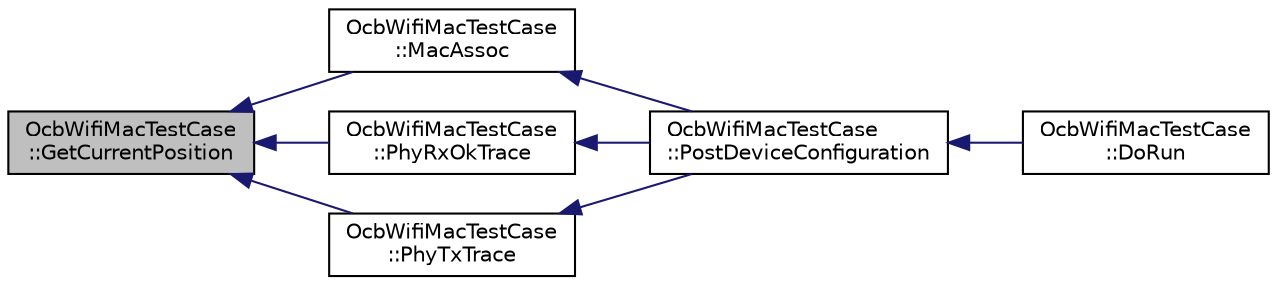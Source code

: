 digraph "OcbWifiMacTestCase::GetCurrentPosition"
{
  edge [fontname="Helvetica",fontsize="10",labelfontname="Helvetica",labelfontsize="10"];
  node [fontname="Helvetica",fontsize="10",shape=record];
  rankdir="LR";
  Node1 [label="OcbWifiMacTestCase\l::GetCurrentPosition",height=0.2,width=0.4,color="black", fillcolor="grey75", style="filled", fontcolor="black"];
  Node1 -> Node2 [dir="back",color="midnightblue",fontsize="10",style="solid"];
  Node2 [label="OcbWifiMacTestCase\l::MacAssoc",height=0.2,width=0.4,color="black", fillcolor="white", style="filled",URL="$d1/dd6/classOcbWifiMacTestCase.html#ac48d9afb4b72f66f11608903a10da2d0"];
  Node2 -> Node3 [dir="back",color="midnightblue",fontsize="10",style="solid"];
  Node3 [label="OcbWifiMacTestCase\l::PostDeviceConfiguration",height=0.2,width=0.4,color="black", fillcolor="white", style="filled",URL="$d1/dd6/classOcbWifiMacTestCase.html#a6b536e2fc476ebf85d4cd0ae7490987c"];
  Node3 -> Node4 [dir="back",color="midnightblue",fontsize="10",style="solid"];
  Node4 [label="OcbWifiMacTestCase\l::DoRun",height=0.2,width=0.4,color="black", fillcolor="white", style="filled",URL="$d1/dd6/classOcbWifiMacTestCase.html#a730877f90008a4a4e7fd547f964f0f08"];
  Node1 -> Node5 [dir="back",color="midnightblue",fontsize="10",style="solid"];
  Node5 [label="OcbWifiMacTestCase\l::PhyRxOkTrace",height=0.2,width=0.4,color="black", fillcolor="white", style="filled",URL="$d1/dd6/classOcbWifiMacTestCase.html#aa0e4495ed57249ab657f1f1ea75f4a37"];
  Node5 -> Node3 [dir="back",color="midnightblue",fontsize="10",style="solid"];
  Node1 -> Node6 [dir="back",color="midnightblue",fontsize="10",style="solid"];
  Node6 [label="OcbWifiMacTestCase\l::PhyTxTrace",height=0.2,width=0.4,color="black", fillcolor="white", style="filled",URL="$d1/dd6/classOcbWifiMacTestCase.html#a3ed42be8055159ceb4cc1023deb44f12"];
  Node6 -> Node3 [dir="back",color="midnightblue",fontsize="10",style="solid"];
}
